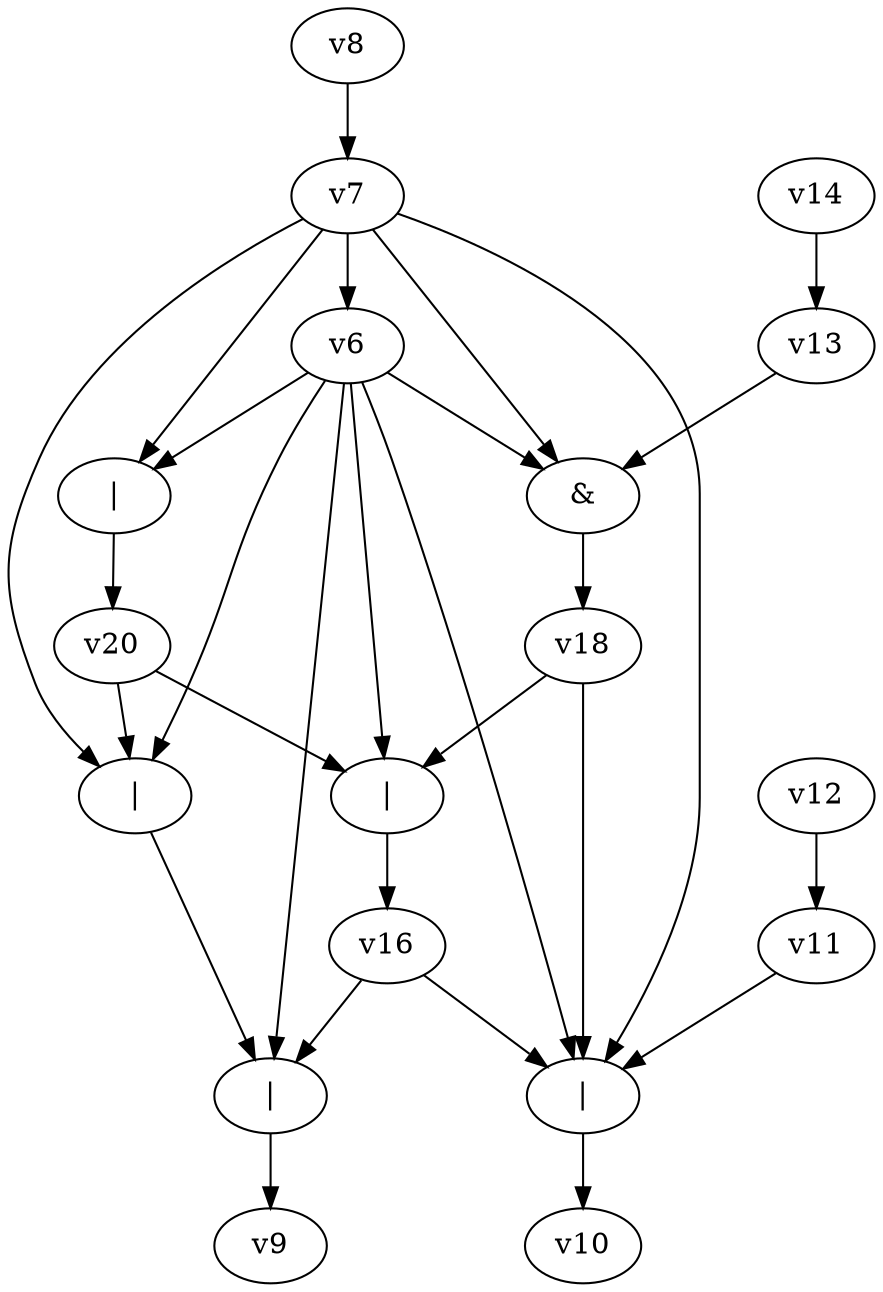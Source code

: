 digraph G { 
v0 [label="|"]; 
v1 [label="|"]; 
v2 [label="|"]; 
v15 [label="|"]; 
v17 [label="&"]; 
v19 [label="|"]; 
v0 -> v9;
v1 -> v0;
v2 -> v10;
v6 -> v0;
v6 -> v1;
v6 -> v2;
v6 -> v15 -> v16;
v6 -> v17 -> v18;
v6 -> v19 -> v20;
v7 -> v1;
v7 -> v2;
v7 -> v6;
v7 -> v17;
v7 -> v19;
v8 -> v7;
v11 -> v2;
v12 -> v11;
v13 -> v17;
v14 -> v13;
v16 -> v0;
v16 -> v2;
v18 -> v2;
v18 -> v15;
v20 -> v1;
v20 -> v15;
}